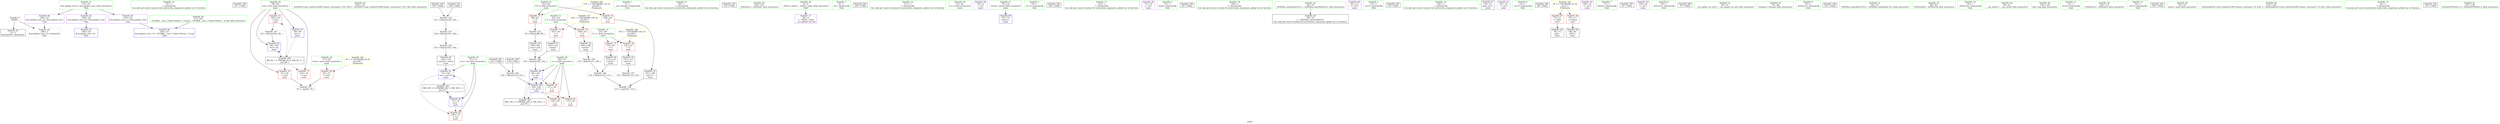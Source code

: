 digraph "SVFG" {
	label="SVFG";

	Node0x56416e3dae20 [shape=record,color=grey,label="{NodeID: 0\nNullPtr}"];
	Node0x56416e3dae20 -> Node0x56416e3eeea0[style=solid];
	Node0x56416e3dae20 -> Node0x56416e3f2090[style=solid];
	Node0x56416e3ed2d0 [shape=record,color=green,label="{NodeID: 14\n74\<--1\n\<--dummyObj\nCan only get source location for instruction, argument, global var or function.}"];
	Node0x56416e403f90 [shape=record,color=black,label="{NodeID: 194\n157 = PHI()\n}"];
	Node0x56416e3edf20 [shape=record,color=green,label="{NodeID: 28\n57\<--58\ntests\<--tests_field_insensitive\nmain\n}"];
	Node0x56416e3edf20 -> Node0x56416e3f1330[style=solid];
	Node0x56416e3eeba0 [shape=record,color=green,label="{NodeID: 42\n150\<--151\n_ZStlsISt11char_traitsIcEERSt13basic_ostreamIcT_ES5_PKc\<--_ZStlsISt11char_traitsIcEERSt13basic_ostreamIcT_ES5_PKc_field_insensitive\n}"];
	Node0x56416e3f0810 [shape=record,color=black,label="{NodeID: 56\n145\<--143\nconv23\<--sub22\nmain\n}"];
	Node0x56416e3f0810 -> Node0x56416e3f25a0[style=solid];
	Node0x56416e3f68e0 [shape=record,color=grey,label="{NodeID: 153\n99 = Binary(98, 89, )\n}"];
	Node0x56416e3f68e0 -> Node0x56416e3f0330[style=solid];
	Node0x56416e3f1400 [shape=record,color=red,label="{NodeID: 70\n91\<--59\n\<--test\nmain\n}"];
	Node0x56416e3f1400 -> Node0x56416e3f6ee0[style=solid];
	Node0x56416e3fd300 [shape=record,color=yellow,style=double,label="{NodeID: 167\n10V_1 = ENCHI(MR_10V_0)\npts\{64 \}\nFun[main]}"];
	Node0x56416e3fd300 -> Node0x56416e3f1670[style=dashed];
	Node0x56416e3fd300 -> Node0x56416e3f1740[style=dashed];
	Node0x56416e3f1f90 [shape=record,color=blue,label="{NodeID: 84\n195\<--27\nllvm.global_ctors_1\<--_GLOBAL__sub_I_Chmel.Tolstiy_1_0.cpp\nGlob }"];
	Node0x56416e3dac40 [shape=record,color=green,label="{NodeID: 1\n7\<--1\n__dso_handle\<--dummyObj\nGlob }"];
	Node0x56416e2058c0 [shape=record,color=black,label="{NodeID: 181\n125 = PHI()\n}"];
	Node0x56416e2058c0 -> Node0x56416e3f6a60[style=solid];
	Node0x56416e3ed3a0 [shape=record,color=green,label="{NodeID: 15\n89\<--1\n\<--dummyObj\nCan only get source location for instruction, argument, global var or function.}"];
	Node0x56416e404090 [shape=record,color=black,label="{NodeID: 195\n159 = PHI()\n}"];
	Node0x56416e3edff0 [shape=record,color=green,label="{NodeID: 29\n59\<--60\ntest\<--test_field_insensitive\nmain\n}"];
	Node0x56416e3edff0 -> Node0x56416e3f1400[style=solid];
	Node0x56416e3edff0 -> Node0x56416e3f14d0[style=solid];
	Node0x56416e3edff0 -> Node0x56416e3f15a0[style=solid];
	Node0x56416e3edff0 -> Node0x56416e3f2260[style=solid];
	Node0x56416e3edff0 -> Node0x56416e3f2670[style=solid];
	Node0x56416e3eeca0 [shape=record,color=green,label="{NodeID: 43\n154\<--155\n_ZNSolsEi\<--_ZNSolsEi_field_insensitive\n}"];
	Node0x56416e3f08e0 [shape=record,color=purple,label="{NodeID: 57\n36\<--4\n\<--_ZStL8__ioinit\n__cxx_global_var_init\n}"];
	Node0x56416e3f6a60 [shape=record,color=grey,label="{NodeID: 154\n126 = Binary(118, 125, )\n}"];
	Node0x56416e3f6a60 -> Node0x56416e3f24d0[style=solid];
	Node0x56416e3f14d0 [shape=record,color=red,label="{NodeID: 71\n152\<--59\n\<--test\nmain\n}"];
	Node0x56416e3fd3e0 [shape=record,color=yellow,style=double,label="{NodeID: 168\n12V_1 = ENCHI(MR_12V_0)\npts\{66 \}\nFun[main]}"];
	Node0x56416e3fd3e0 -> Node0x56416e3f1810[style=dashed];
	Node0x56416e3fd3e0 -> Node0x56416e3f18e0[style=dashed];
	Node0x56416e3f2090 [shape=record,color=blue, style = dotted,label="{NodeID: 85\n196\<--3\nllvm.global_ctors_2\<--dummyVal\nGlob }"];
	Node0x56416e3ec3e0 [shape=record,color=green,label="{NodeID: 2\n8\<--1\n.str\<--dummyObj\nGlob }"];
	Node0x56416e4024a0 [shape=record,color=black,label="{NodeID: 182\n129 = PHI()\n}"];
	Node0x56416e3ed470 [shape=record,color=green,label="{NodeID: 16\n111\<--1\n\<--dummyObj\nCan only get source location for instruction, argument, global var or function.}"];
	Node0x56416e404190 [shape=record,color=black,label="{NodeID: 196\n118 = PHI()\n}"];
	Node0x56416e404190 -> Node0x56416e3f6a60[style=solid];
	Node0x56416e3ee0c0 [shape=record,color=green,label="{NodeID: 30\n61\<--62\nn\<--n_field_insensitive\nmain\n}"];
	Node0x56416e3eeda0 [shape=record,color=green,label="{NodeID: 44\n27\<--190\n_GLOBAL__sub_I_Chmel.Tolstiy_1_0.cpp\<--_GLOBAL__sub_I_Chmel.Tolstiy_1_0.cpp_field_insensitive\n}"];
	Node0x56416e3eeda0 -> Node0x56416e3f1f90[style=solid];
	Node0x56416e3f09b0 [shape=record,color=purple,label="{NodeID: 58\n76\<--8\n\<--.str\nmain\n}"];
	Node0x56416e3f6be0 [shape=record,color=grey,label="{NodeID: 155\n123 = Binary(122, 124, )\n}"];
	Node0x56416e3f15a0 [shape=record,color=red,label="{NodeID: 72\n162\<--59\n\<--test\nmain\n}"];
	Node0x56416e3f15a0 -> Node0x56416e3efd70[style=solid];
	Node0x56416e3fd4c0 [shape=record,color=yellow,style=double,label="{NodeID: 169\n14V_1 = ENCHI(MR_14V_0)\npts\{68 \}\nFun[main]}"];
	Node0x56416e3fd4c0 -> Node0x56416e3f19b0[style=dashed];
	Node0x56416e3fd4c0 -> Node0x56416e3f1a80[style=dashed];
	Node0x56416e3f2190 [shape=record,color=blue,label="{NodeID: 86\n55\<--74\nretval\<--\nmain\n}"];
	Node0x56416e3ec470 [shape=record,color=green,label="{NodeID: 3\n10\<--1\n.str.1\<--dummyObj\nGlob }"];
	Node0x56416e402f80 [shape=record,color=black,label="{NodeID: 183\n160 = PHI()\n}"];
	Node0x56416e3ed540 [shape=record,color=green,label="{NodeID: 17\n124\<--1\n\<--dummyObj\nCan only get source location for instruction, argument, global var or function.}"];
	Node0x56416e3ee190 [shape=record,color=green,label="{NodeID: 31\n63\<--64\nL\<--L_field_insensitive\nmain\n}"];
	Node0x56416e3ee190 -> Node0x56416e3f1670[style=solid];
	Node0x56416e3ee190 -> Node0x56416e3f1740[style=solid];
	Node0x56416e3eeea0 [shape=record,color=black,label="{NodeID: 45\n2\<--3\ndummyVal\<--dummyVal\n}"];
	Node0x56416e3f0a80 [shape=record,color=purple,label="{NodeID: 59\n77\<--10\n\<--.str.1\nmain\n}"];
	Node0x56416e3f6d60 [shape=record,color=grey,label="{NodeID: 156\n115 = cmp(107, 114, )\n}"];
	Node0x56416e3f1670 [shape=record,color=red,label="{NodeID: 73\n101\<--63\n\<--L\nmain\n}"];
	Node0x56416e3f1670 -> Node0x56416e3f0400[style=solid];
	Node0x56416e3f2260 [shape=record,color=blue,label="{NodeID: 87\n59\<--89\ntest\<--\nmain\n}"];
	Node0x56416e3f2260 -> Node0x56416e3fb640[style=dashed];
	Node0x56416e3ec500 [shape=record,color=green,label="{NodeID: 4\n12\<--1\nstdin\<--dummyObj\nGlob }"];
	Node0x56416e403560 [shape=record,color=black,label="{NodeID: 184\n85 = PHI()\n}"];
	Node0x56416e3ed610 [shape=record,color=green,label="{NodeID: 18\n140\<--1\n\<--dummyObj\nCan only get source location for instruction, argument, global var or function.}"];
	Node0x56416e3ee260 [shape=record,color=green,label="{NodeID: 32\n65\<--66\nP\<--P_field_insensitive\nmain\n}"];
	Node0x56416e3ee260 -> Node0x56416e3f1810[style=solid];
	Node0x56416e3ee260 -> Node0x56416e3f18e0[style=solid];
	Node0x56416e3eefa0 [shape=record,color=black,label="{NodeID: 46\n38\<--39\n\<--_ZNSt8ios_base4InitD1Ev\nCan only get source location for instruction, argument, global var or function.}"];
	Node0x56416e3f0b50 [shape=record,color=purple,label="{NodeID: 60\n82\<--13\n\<--.str.2\nmain\n}"];
	Node0x56416e3f6ee0 [shape=record,color=grey,label="{NodeID: 157\n93 = cmp(91, 92, )\n}"];
	Node0x56416e3f1740 [shape=record,color=red,label="{NodeID: 74\n108\<--63\n\<--L\nmain\n}"];
	Node0x56416e3f1740 -> Node0x56416e3f05a0[style=solid];
	Node0x56416e3f2330 [shape=record,color=blue,label="{NodeID: 88\n69\<--103\nx\<--div\nmain\n}"];
	Node0x56416e3f2330 -> Node0x56416e3f1b50[style=dashed];
	Node0x56416e3f2330 -> Node0x56416e3f24d0[style=dashed];
	Node0x56416e3f2330 -> Node0x56416e3fbb40[style=dashed];
	Node0x56416e3ec590 [shape=record,color=green,label="{NodeID: 5\n13\<--1\n.str.2\<--dummyObj\nGlob }"];
	Node0x56416e403660 [shape=record,color=black,label="{NodeID: 185\n95 = PHI()\n}"];
	Node0x56416e3ed6e0 [shape=record,color=green,label="{NodeID: 19\n144\<--1\n\<--dummyObj\nCan only get source location for instruction, argument, global var or function.}"];
	Node0x56416e3ee330 [shape=record,color=green,label="{NodeID: 33\n67\<--68\nC\<--C_field_insensitive\nmain\n}"];
	Node0x56416e3ee330 -> Node0x56416e3f19b0[style=solid];
	Node0x56416e3ee330 -> Node0x56416e3f1a80[style=solid];
	Node0x56416e3ef0a0 [shape=record,color=black,label="{NodeID: 47\n54\<--74\nmain_ret\<--\nmain\n}"];
	Node0x56416e3f0c20 [shape=record,color=purple,label="{NodeID: 61\n83\<--15\n\<--.str.3\nmain\n}"];
	Node0x56416e3f1810 [shape=record,color=red,label="{NodeID: 75\n98\<--65\n\<--P\nmain\n}"];
	Node0x56416e3f1810 -> Node0x56416e3f68e0[style=solid];
	Node0x56416e3f2400 [shape=record,color=blue,label="{NodeID: 89\n71\<--74\nres\<--\nmain\n}"];
	Node0x56416e3f2400 -> Node0x56416e3f1dc0[style=dashed];
	Node0x56416e3f2400 -> Node0x56416e3f25a0[style=dashed];
	Node0x56416e3f2400 -> Node0x56416e3fc040[style=dashed];
	Node0x56416e3ecdd0 [shape=record,color=green,label="{NodeID: 6\n15\<--1\n.str.3\<--dummyObj\nGlob }"];
	Node0x56416e4037c0 [shape=record,color=black,label="{NodeID: 186\n96 = PHI()\n}"];
	Node0x56416e3ed7b0 [shape=record,color=green,label="{NodeID: 20\n4\<--6\n_ZStL8__ioinit\<--_ZStL8__ioinit_field_insensitive\nGlob }"];
	Node0x56416e3ed7b0 -> Node0x56416e3f08e0[style=solid];
	Node0x56416e3ee400 [shape=record,color=green,label="{NodeID: 34\n69\<--70\nx\<--x_field_insensitive\nmain\n}"];
	Node0x56416e3ee400 -> Node0x56416e3f1b50[style=solid];
	Node0x56416e3ee400 -> Node0x56416e3f1c20[style=solid];
	Node0x56416e3ee400 -> Node0x56416e3f1cf0[style=solid];
	Node0x56416e3ee400 -> Node0x56416e3f2330[style=solid];
	Node0x56416e3ee400 -> Node0x56416e3f24d0[style=solid];
	Node0x56416e3f0190 [shape=record,color=black,label="{NodeID: 48\n78\<--75\ncall\<--\nmain\n}"];
	Node0x56416e3f0cf0 [shape=record,color=purple,label="{NodeID: 62\n148\<--21\n\<--.str.4\nmain\n}"];
	Node0x56416e3f18e0 [shape=record,color=red,label="{NodeID: 76\n106\<--65\n\<--P\nmain\n}"];
	Node0x56416e3f18e0 -> Node0x56416e3f04d0[style=solid];
	Node0x56416e3f24d0 [shape=record,color=blue,label="{NodeID: 90\n69\<--126\nx\<--div15\nmain\n}"];
	Node0x56416e3f24d0 -> Node0x56416e3f1c20[style=dashed];
	Node0x56416e3f24d0 -> Node0x56416e3f1cf0[style=dashed];
	Node0x56416e3f24d0 -> Node0x56416e3fbb40[style=dashed];
	Node0x56416e3ece60 [shape=record,color=green,label="{NodeID: 7\n17\<--1\nstdout\<--dummyObj\nGlob }"];
	Node0x56416e4038c0 [shape=record,color=black,label="{NodeID: 187\n97 = PHI()\n}"];
	Node0x56416e3ed880 [shape=record,color=green,label="{NodeID: 21\n25\<--29\nllvm.global_ctors\<--llvm.global_ctors_field_insensitive\nGlob }"];
	Node0x56416e3ed880 -> Node0x56416e3f0e90[style=solid];
	Node0x56416e3ed880 -> Node0x56416e3f0f90[style=solid];
	Node0x56416e3ed880 -> Node0x56416e3f1090[style=solid];
	Node0x56416e3ee4d0 [shape=record,color=green,label="{NodeID: 35\n71\<--72\nres\<--res_field_insensitive\nmain\n}"];
	Node0x56416e3ee4d0 -> Node0x56416e3f1dc0[style=solid];
	Node0x56416e3ee4d0 -> Node0x56416e3f2400[style=solid];
	Node0x56416e3ee4d0 -> Node0x56416e3f25a0[style=solid];
	Node0x56416e3f0260 [shape=record,color=black,label="{NodeID: 49\n84\<--81\ncall1\<--\nmain\n}"];
	Node0x56416e3efbf0 [shape=record,color=grey,label="{NodeID: 146\n114 = Binary(110, 113, )\n}"];
	Node0x56416e3efbf0 -> Node0x56416e3f6d60[style=solid];
	Node0x56416e3f0dc0 [shape=record,color=purple,label="{NodeID: 63\n156\<--23\n\<--.str.5\nmain\n}"];
	Node0x56416e3fb640 [shape=record,color=black,label="{NodeID: 160\nMR_8V_3 = PHI(MR_8V_4, MR_8V_2, )\npts\{60 \}\n}"];
	Node0x56416e3fb640 -> Node0x56416e3f1400[style=dashed];
	Node0x56416e3fb640 -> Node0x56416e3f14d0[style=dashed];
	Node0x56416e3fb640 -> Node0x56416e3f15a0[style=dashed];
	Node0x56416e3fb640 -> Node0x56416e3f2670[style=dashed];
	Node0x56416e3f19b0 [shape=record,color=red,label="{NodeID: 77\n112\<--67\n\<--C\nmain\n}"];
	Node0x56416e3f19b0 -> Node0x56416e3f0670[style=solid];
	Node0x56416e3f25a0 [shape=record,color=blue,label="{NodeID: 91\n71\<--145\nres\<--conv23\nmain\n}"];
	Node0x56416e3f25a0 -> Node0x56416e3f1dc0[style=dashed];
	Node0x56416e3f25a0 -> Node0x56416e3fc040[style=dashed];
	Node0x56416e3ecef0 [shape=record,color=green,label="{NodeID: 8\n18\<--1\n_ZSt3cin\<--dummyObj\nGlob }"];
	Node0x56416e403990 [shape=record,color=black,label="{NodeID: 188\n37 = PHI()\n}"];
	Node0x56416e3ed950 [shape=record,color=green,label="{NodeID: 22\n30\<--31\n__cxx_global_var_init\<--__cxx_global_var_init_field_insensitive\n}"];
	Node0x56416e3ee5a0 [shape=record,color=green,label="{NodeID: 36\n79\<--80\nfreopen\<--freopen_field_insensitive\n}"];
	Node0x56416e3f0330 [shape=record,color=black,label="{NodeID: 50\n100\<--99\nconv\<--sub\nmain\n}"];
	Node0x56416e3f0330 -> Node0x56416e3efef0[style=solid];
	Node0x56416e3efd70 [shape=record,color=grey,label="{NodeID: 147\n163 = Binary(162, 89, )\n}"];
	Node0x56416e3efd70 -> Node0x56416e3f2670[style=solid];
	Node0x56416e3f0e90 [shape=record,color=purple,label="{NodeID: 64\n194\<--25\nllvm.global_ctors_0\<--llvm.global_ctors\nGlob }"];
	Node0x56416e3f0e90 -> Node0x56416e3f1e90[style=solid];
	Node0x56416e3fbb40 [shape=record,color=black,label="{NodeID: 161\nMR_16V_2 = PHI(MR_16V_5, MR_16V_1, )\npts\{70 \}\n}"];
	Node0x56416e3fbb40 -> Node0x56416e3f2330[style=dashed];
	Node0x56416e3f1a80 [shape=record,color=red,label="{NodeID: 78\n121\<--67\n\<--C\nmain\n}"];
	Node0x56416e3f1a80 -> Node0x56416e3f0740[style=solid];
	Node0x56416e3f2670 [shape=record,color=blue,label="{NodeID: 92\n59\<--163\ntest\<--inc\nmain\n}"];
	Node0x56416e3f2670 -> Node0x56416e3fb640[style=dashed];
	Node0x56416e3ecf80 [shape=record,color=green,label="{NodeID: 9\n19\<--1\n_ZSt4cerr\<--dummyObj\nGlob }"];
	Node0x56416e403a60 [shape=record,color=black,label="{NodeID: 189\n132 = PHI()\n}"];
	Node0x56416e3eda50 [shape=record,color=green,label="{NodeID: 23\n34\<--35\n_ZNSt8ios_base4InitC1Ev\<--_ZNSt8ios_base4InitC1Ev_field_insensitive\n}"];
	Node0x56416e3ee6a0 [shape=record,color=green,label="{NodeID: 37\n86\<--87\n_ZNSirsERi\<--_ZNSirsERi_field_insensitive\n}"];
	Node0x56416e3f0400 [shape=record,color=black,label="{NodeID: 51\n102\<--101\nconv6\<--\nmain\n}"];
	Node0x56416e3f0400 -> Node0x56416e3efef0[style=solid];
	Node0x56416e3efef0 [shape=record,color=grey,label="{NodeID: 148\n103 = Binary(100, 102, )\n}"];
	Node0x56416e3efef0 -> Node0x56416e3f2330[style=solid];
	Node0x56416e3f0f90 [shape=record,color=purple,label="{NodeID: 65\n195\<--25\nllvm.global_ctors_1\<--llvm.global_ctors\nGlob }"];
	Node0x56416e3f0f90 -> Node0x56416e3f1f90[style=solid];
	Node0x56416e3fc040 [shape=record,color=black,label="{NodeID: 162\nMR_18V_2 = PHI(MR_18V_5, MR_18V_1, )\npts\{72 \}\n}"];
	Node0x56416e3fc040 -> Node0x56416e3f2400[style=dashed];
	Node0x56416e3f1b50 [shape=record,color=red,label="{NodeID: 79\n117\<--69\n\<--x\nmain\n}"];
	Node0x56416e3ed010 [shape=record,color=green,label="{NodeID: 10\n20\<--1\n_ZSt4cout\<--dummyObj\nGlob }"];
	Node0x56416e403b60 [shape=record,color=black,label="{NodeID: 190\n138 = PHI()\n}"];
	Node0x56416e403b60 -> Node0x56416e3f6760[style=solid];
	Node0x56416e3edb50 [shape=record,color=green,label="{NodeID: 24\n40\<--41\n__cxa_atexit\<--__cxa_atexit_field_insensitive\n}"];
	Node0x56416e3ee7a0 [shape=record,color=green,label="{NodeID: 38\n119\<--120\nlog\<--log_field_insensitive\n}"];
	Node0x56416e3f04d0 [shape=record,color=black,label="{NodeID: 52\n107\<--106\nconv7\<--\nmain\n}"];
	Node0x56416e3f04d0 -> Node0x56416e3f6d60[style=solid];
	Node0x56416e3f0070 [shape=record,color=grey,label="{NodeID: 149\n110 = Binary(111, 109, )\n}"];
	Node0x56416e3f0070 -> Node0x56416e3efbf0[style=solid];
	Node0x56416e3f1090 [shape=record,color=purple,label="{NodeID: 66\n196\<--25\nllvm.global_ctors_2\<--llvm.global_ctors\nGlob }"];
	Node0x56416e3f1090 -> Node0x56416e3f2090[style=solid];
	Node0x56416e3fc540 [shape=record,color=yellow,style=double,label="{NodeID: 163\n2V_1 = ENCHI(MR_2V_0)\npts\{1 \}\nFun[main]}"];
	Node0x56416e3fc540 -> Node0x56416e3f1190[style=dashed];
	Node0x56416e3fc540 -> Node0x56416e3f1260[style=dashed];
	Node0x56416e3f1c20 [shape=record,color=red,label="{NodeID: 80\n128\<--69\n\<--x\nmain\n}"];
	Node0x56416e3ed0a0 [shape=record,color=green,label="{NodeID: 11\n21\<--1\n.str.4\<--dummyObj\nGlob }"];
	Node0x56416e403cc0 [shape=record,color=black,label="{NodeID: 191\n139 = PHI()\n}"];
	Node0x56416e403cc0 -> Node0x56416e3f6760[style=solid];
	Node0x56416e3edc50 [shape=record,color=green,label="{NodeID: 25\n39\<--45\n_ZNSt8ios_base4InitD1Ev\<--_ZNSt8ios_base4InitD1Ev_field_insensitive\n}"];
	Node0x56416e3edc50 -> Node0x56416e3eefa0[style=solid];
	Node0x56416e3ee8a0 [shape=record,color=green,label="{NodeID: 39\n130\<--131\n_ZNSolsEd\<--_ZNSolsEd_field_insensitive\n}"];
	Node0x56416e3f05a0 [shape=record,color=black,label="{NodeID: 53\n109\<--108\nconv8\<--\nmain\n}"];
	Node0x56416e3f05a0 -> Node0x56416e3f0070[style=solid];
	Node0x56416e3f6460 [shape=record,color=grey,label="{NodeID: 150\n143 = Binary(142, 144, )\n}"];
	Node0x56416e3f6460 -> Node0x56416e3f0810[style=solid];
	Node0x56416e3f1190 [shape=record,color=red,label="{NodeID: 67\n75\<--12\n\<--stdin\nmain\n}"];
	Node0x56416e3f1190 -> Node0x56416e3f0190[style=solid];
	Node0x56416e3f1cf0 [shape=record,color=red,label="{NodeID: 81\n137\<--69\n\<--x\nmain\n}"];
	Node0x56416e3ed130 [shape=record,color=green,label="{NodeID: 12\n23\<--1\n.str.5\<--dummyObj\nGlob }"];
	Node0x56416e403d90 [shape=record,color=black,label="{NodeID: 192\n149 = PHI()\n}"];
	Node0x56416e3edd50 [shape=record,color=green,label="{NodeID: 26\n52\<--53\nmain\<--main_field_insensitive\n}"];
	Node0x56416e3ee9a0 [shape=record,color=green,label="{NodeID: 40\n133\<--134\n_ZSt4endlIcSt11char_traitsIcEERSt13basic_ostreamIT_T0_ES6_\<--_ZSt4endlIcSt11char_traitsIcEERSt13basic_ostreamIT_T0_ES6__field_insensitive\n}"];
	Node0x56416e3f0670 [shape=record,color=black,label="{NodeID: 54\n113\<--112\nconv9\<--\nmain\n}"];
	Node0x56416e3f0670 -> Node0x56416e3efbf0[style=solid];
	Node0x56416e3f65e0 [shape=record,color=grey,label="{NodeID: 151\n142 = Binary(141, 140, )\n}"];
	Node0x56416e3f65e0 -> Node0x56416e3f6460[style=solid];
	Node0x56416e3f1260 [shape=record,color=red,label="{NodeID: 68\n81\<--17\n\<--stdout\nmain\n}"];
	Node0x56416e3f1260 -> Node0x56416e3f0260[style=solid];
	Node0x56416e3fd140 [shape=record,color=yellow,style=double,label="{NodeID: 165\n6V_1 = ENCHI(MR_6V_0)\npts\{58 \}\nFun[main]}"];
	Node0x56416e3fd140 -> Node0x56416e3f1330[style=dashed];
	Node0x56416e3f1dc0 [shape=record,color=red,label="{NodeID: 82\n158\<--71\n\<--res\nmain\n}"];
	Node0x56416e3ed200 [shape=record,color=green,label="{NodeID: 13\n26\<--1\n\<--dummyObj\nCan only get source location for instruction, argument, global var or function.}"];
	Node0x56416e403e90 [shape=record,color=black,label="{NodeID: 193\n153 = PHI()\n}"];
	Node0x56416e3ede50 [shape=record,color=green,label="{NodeID: 27\n55\<--56\nretval\<--retval_field_insensitive\nmain\n}"];
	Node0x56416e3ede50 -> Node0x56416e3f2190[style=solid];
	Node0x56416e3eeaa0 [shape=record,color=green,label="{NodeID: 41\n135\<--136\n_ZNSolsEPFRSoS_E\<--_ZNSolsEPFRSoS_E_field_insensitive\n}"];
	Node0x56416e3f0740 [shape=record,color=black,label="{NodeID: 55\n122\<--121\nconv13\<--\nmain\n}"];
	Node0x56416e3f0740 -> Node0x56416e3f6be0[style=solid];
	Node0x56416e3f6760 [shape=record,color=grey,label="{NodeID: 152\n141 = Binary(138, 139, )\n}"];
	Node0x56416e3f6760 -> Node0x56416e3f65e0[style=solid];
	Node0x56416e3f1330 [shape=record,color=red,label="{NodeID: 69\n92\<--57\n\<--tests\nmain\n}"];
	Node0x56416e3f1330 -> Node0x56416e3f6ee0[style=solid];
	Node0x56416e3f1e90 [shape=record,color=blue,label="{NodeID: 83\n194\<--26\nllvm.global_ctors_0\<--\nGlob }"];
}
